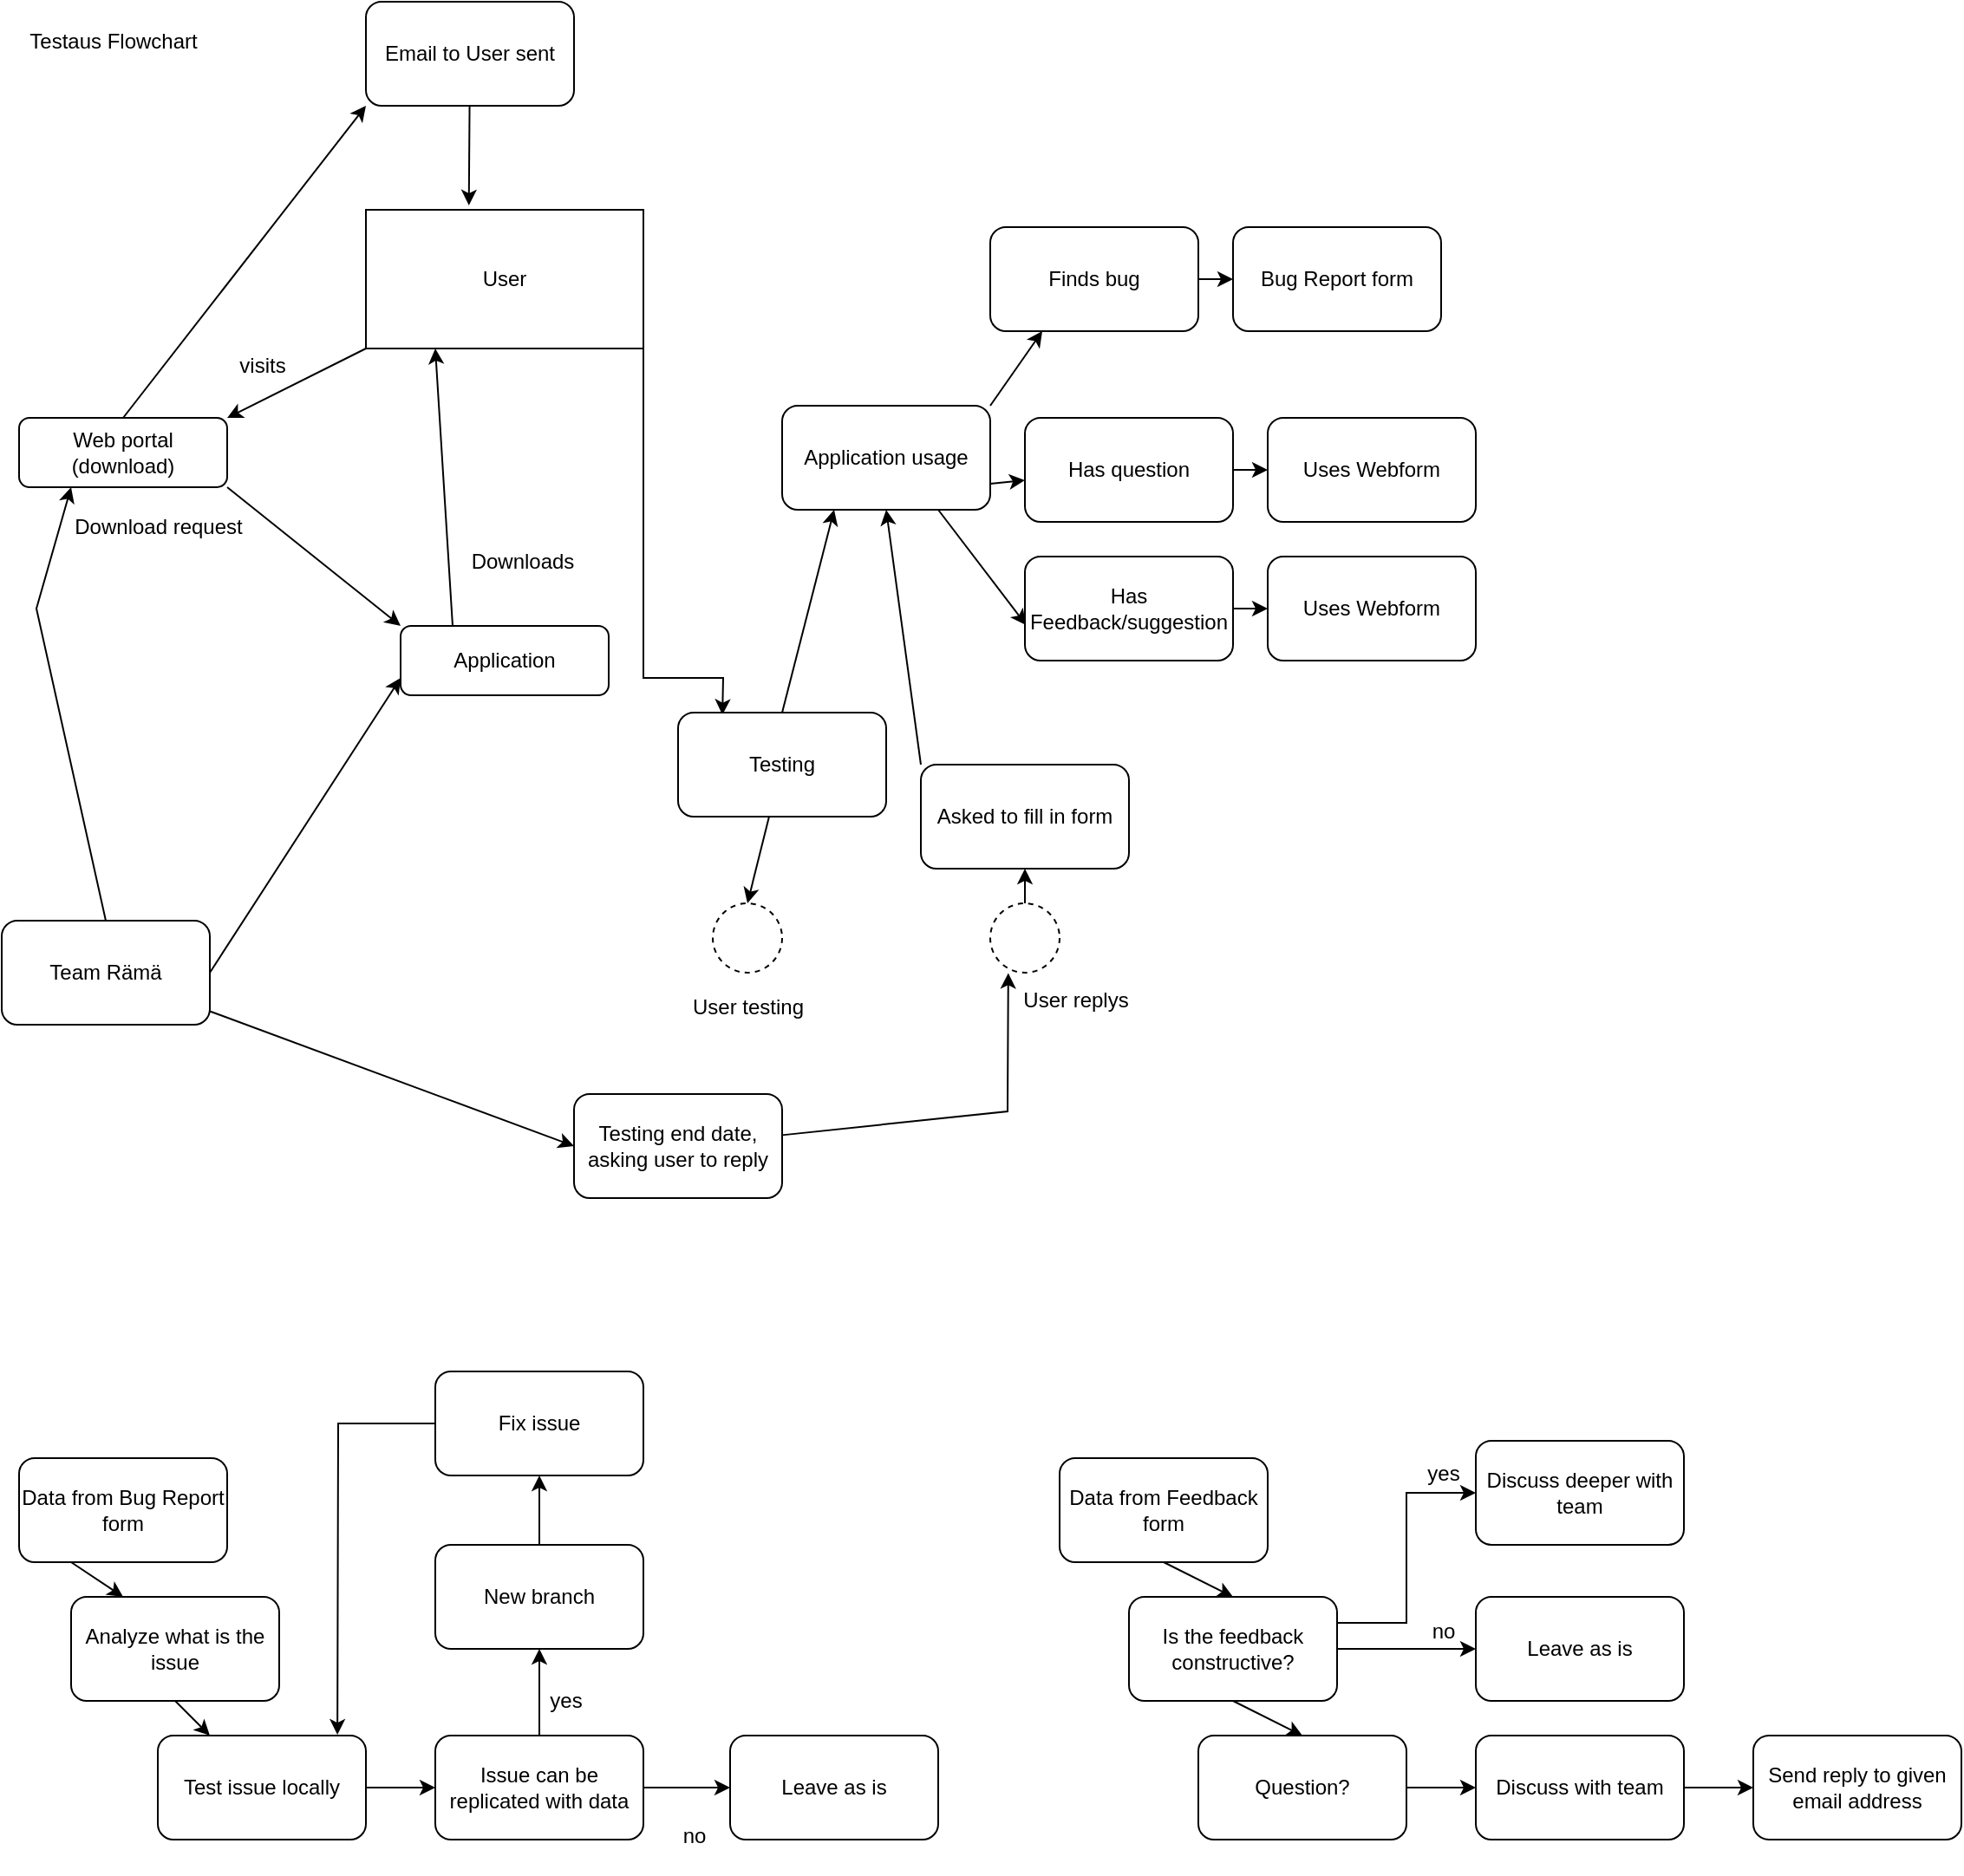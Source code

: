 <mxfile version="13.0.8" type="device"><diagram id="4g7SVG3-14d1g65MTeZN" name="Page-1"><mxGraphModel dx="2946" dy="1546" grid="1" gridSize="10" guides="1" tooltips="1" connect="1" arrows="1" fold="1" page="1" pageScale="1" pageWidth="827" pageHeight="1169" math="0" shadow="0"><root><mxCell id="0"/><mxCell id="1" parent="0"/><mxCell id="Zy0oKWZw2TCC5zGryhYv-18" style="edgeStyle=none;rounded=0;orthogonalLoop=1;jettySize=auto;html=1;exitX=1;exitY=1;exitDx=0;exitDy=0;entryX=0.213;entryY=0.021;entryDx=0;entryDy=0;entryPerimeter=0;" edge="1" parent="1" source="Zy0oKWZw2TCC5zGryhYv-1" target="Zy0oKWZw2TCC5zGryhYv-29"><mxGeometry relative="1" as="geometry"><Array as="points"><mxPoint x="400" y="430"/><mxPoint x="446" y="430"/></Array></mxGeometry></mxCell><mxCell id="Zy0oKWZw2TCC5zGryhYv-1" value="User" style="rounded=0;whiteSpace=wrap;html=1;" vertex="1" parent="1"><mxGeometry x="240" y="160" width="160" height="80" as="geometry"/></mxCell><mxCell id="Zy0oKWZw2TCC5zGryhYv-2" value="Testaus Flowchart" style="text;html=1;align=center;verticalAlign=middle;resizable=0;points=[];autosize=1;" vertex="1" parent="1"><mxGeometry x="34" y="53" width="120" height="20" as="geometry"/></mxCell><mxCell id="Zy0oKWZw2TCC5zGryhYv-7" style="edgeStyle=none;rounded=0;orthogonalLoop=1;jettySize=auto;html=1;exitX=0.25;exitY=0;exitDx=0;exitDy=0;entryX=0.25;entryY=1;entryDx=0;entryDy=0;" edge="1" parent="1" source="Zy0oKWZw2TCC5zGryhYv-3" target="Zy0oKWZw2TCC5zGryhYv-1"><mxGeometry relative="1" as="geometry"/></mxCell><mxCell id="Zy0oKWZw2TCC5zGryhYv-3" value="&lt;div&gt;Application&lt;/div&gt;" style="rounded=1;whiteSpace=wrap;html=1;" vertex="1" parent="1"><mxGeometry x="260" y="400" width="120" height="40" as="geometry"/></mxCell><mxCell id="Zy0oKWZw2TCC5zGryhYv-6" style="rounded=0;orthogonalLoop=1;jettySize=auto;html=1;exitX=1;exitY=1;exitDx=0;exitDy=0;entryX=0;entryY=0;entryDx=0;entryDy=0;" edge="1" parent="1" source="Zy0oKWZw2TCC5zGryhYv-4" target="Zy0oKWZw2TCC5zGryhYv-3"><mxGeometry relative="1" as="geometry"/></mxCell><mxCell id="Zy0oKWZw2TCC5zGryhYv-48" style="edgeStyle=none;rounded=0;orthogonalLoop=1;jettySize=auto;html=1;exitX=0.5;exitY=0;exitDx=0;exitDy=0;entryX=0;entryY=1;entryDx=0;entryDy=0;" edge="1" parent="1" source="Zy0oKWZw2TCC5zGryhYv-4" target="Zy0oKWZw2TCC5zGryhYv-46"><mxGeometry relative="1" as="geometry"/></mxCell><mxCell id="Zy0oKWZw2TCC5zGryhYv-4" value="&lt;div&gt;Web portal (download)&lt;br&gt;&lt;/div&gt;" style="rounded=1;whiteSpace=wrap;html=1;" vertex="1" parent="1"><mxGeometry x="40" y="280" width="120" height="40" as="geometry"/></mxCell><mxCell id="Zy0oKWZw2TCC5zGryhYv-5" value="" style="endArrow=classic;html=1;exitX=0;exitY=1;exitDx=0;exitDy=0;entryX=1;entryY=0;entryDx=0;entryDy=0;" edge="1" parent="1" source="Zy0oKWZw2TCC5zGryhYv-1" target="Zy0oKWZw2TCC5zGryhYv-4"><mxGeometry width="50" height="50" relative="1" as="geometry"><mxPoint x="140" y="270" as="sourcePoint"/><mxPoint x="190" y="220" as="targetPoint"/></mxGeometry></mxCell><mxCell id="Zy0oKWZw2TCC5zGryhYv-8" value="visits" style="text;html=1;align=center;verticalAlign=middle;resizable=0;points=[];autosize=1;" vertex="1" parent="1"><mxGeometry x="160" y="240" width="40" height="20" as="geometry"/></mxCell><mxCell id="Zy0oKWZw2TCC5zGryhYv-9" value="Download request" style="text;html=1;align=center;verticalAlign=middle;resizable=0;points=[];autosize=1;" vertex="1" parent="1"><mxGeometry x="60" y="333" width="120" height="20" as="geometry"/></mxCell><mxCell id="Zy0oKWZw2TCC5zGryhYv-10" value="Downloads" style="text;html=1;align=center;verticalAlign=middle;resizable=0;points=[];autosize=1;" vertex="1" parent="1"><mxGeometry x="290" y="353" width="80" height="20" as="geometry"/></mxCell><mxCell id="Zy0oKWZw2TCC5zGryhYv-16" style="edgeStyle=none;rounded=0;orthogonalLoop=1;jettySize=auto;html=1;exitX=1;exitY=0.5;exitDx=0;exitDy=0;entryX=0;entryY=0.5;entryDx=0;entryDy=0;" edge="1" parent="1" source="Zy0oKWZw2TCC5zGryhYv-12" target="Zy0oKWZw2TCC5zGryhYv-15"><mxGeometry relative="1" as="geometry"/></mxCell><mxCell id="Zy0oKWZw2TCC5zGryhYv-12" value="Finds bug" style="rounded=1;whiteSpace=wrap;html=1;" vertex="1" parent="1"><mxGeometry x="600" y="170" width="120" height="60" as="geometry"/></mxCell><mxCell id="Zy0oKWZw2TCC5zGryhYv-15" value="Bug Report form" style="rounded=1;whiteSpace=wrap;html=1;" vertex="1" parent="1"><mxGeometry x="740" y="170" width="120" height="60" as="geometry"/></mxCell><mxCell id="Zy0oKWZw2TCC5zGryhYv-19" style="edgeStyle=none;rounded=0;orthogonalLoop=1;jettySize=auto;html=1;exitX=1;exitY=0;exitDx=0;exitDy=0;entryX=0.25;entryY=1;entryDx=0;entryDy=0;" edge="1" parent="1" source="Zy0oKWZw2TCC5zGryhYv-17" target="Zy0oKWZw2TCC5zGryhYv-12"><mxGeometry relative="1" as="geometry"/></mxCell><mxCell id="Zy0oKWZw2TCC5zGryhYv-23" style="edgeStyle=none;rounded=0;orthogonalLoop=1;jettySize=auto;html=1;exitX=1;exitY=0.75;exitDx=0;exitDy=0;" edge="1" parent="1" source="Zy0oKWZw2TCC5zGryhYv-17" target="Zy0oKWZw2TCC5zGryhYv-20"><mxGeometry relative="1" as="geometry"/></mxCell><mxCell id="Zy0oKWZw2TCC5zGryhYv-27" style="edgeStyle=none;rounded=0;orthogonalLoop=1;jettySize=auto;html=1;exitX=0.75;exitY=1;exitDx=0;exitDy=0;entryX=0.006;entryY=0.659;entryDx=0;entryDy=0;entryPerimeter=0;" edge="1" parent="1" source="Zy0oKWZw2TCC5zGryhYv-17" target="Zy0oKWZw2TCC5zGryhYv-24"><mxGeometry relative="1" as="geometry"/></mxCell><mxCell id="Zy0oKWZw2TCC5zGryhYv-17" value="Application usage" style="rounded=1;whiteSpace=wrap;html=1;" vertex="1" parent="1"><mxGeometry x="480" y="273" width="120" height="60" as="geometry"/></mxCell><mxCell id="Zy0oKWZw2TCC5zGryhYv-22" style="edgeStyle=none;rounded=0;orthogonalLoop=1;jettySize=auto;html=1;exitX=1;exitY=0.5;exitDx=0;exitDy=0;entryX=0;entryY=0.5;entryDx=0;entryDy=0;" edge="1" parent="1" source="Zy0oKWZw2TCC5zGryhYv-20" target="Zy0oKWZw2TCC5zGryhYv-21"><mxGeometry relative="1" as="geometry"/></mxCell><mxCell id="Zy0oKWZw2TCC5zGryhYv-20" value="Has question " style="rounded=1;whiteSpace=wrap;html=1;" vertex="1" parent="1"><mxGeometry x="620" y="280" width="120" height="60" as="geometry"/></mxCell><mxCell id="Zy0oKWZw2TCC5zGryhYv-21" value="Uses Webform" style="rounded=1;whiteSpace=wrap;html=1;" vertex="1" parent="1"><mxGeometry x="760" y="280" width="120" height="60" as="geometry"/></mxCell><mxCell id="Zy0oKWZw2TCC5zGryhYv-26" style="edgeStyle=none;rounded=0;orthogonalLoop=1;jettySize=auto;html=1;exitX=1;exitY=0.5;exitDx=0;exitDy=0;" edge="1" parent="1" source="Zy0oKWZw2TCC5zGryhYv-24" target="Zy0oKWZw2TCC5zGryhYv-25"><mxGeometry relative="1" as="geometry"/></mxCell><mxCell id="Zy0oKWZw2TCC5zGryhYv-24" value="Has Feedback/suggestion" style="rounded=1;whiteSpace=wrap;html=1;" vertex="1" parent="1"><mxGeometry x="620" y="360" width="120" height="60" as="geometry"/></mxCell><mxCell id="Zy0oKWZw2TCC5zGryhYv-25" value="Uses Webform" style="rounded=1;whiteSpace=wrap;html=1;" vertex="1" parent="1"><mxGeometry x="760" y="360" width="120" height="60" as="geometry"/></mxCell><mxCell id="Zy0oKWZw2TCC5zGryhYv-34" style="edgeStyle=none;rounded=0;orthogonalLoop=1;jettySize=auto;html=1;entryX=0.5;entryY=0;entryDx=0;entryDy=0;" edge="1" parent="1" source="Zy0oKWZw2TCC5zGryhYv-29" target="Zy0oKWZw2TCC5zGryhYv-31"><mxGeometry relative="1" as="geometry"/></mxCell><mxCell id="Zy0oKWZw2TCC5zGryhYv-43" style="edgeStyle=none;rounded=0;orthogonalLoop=1;jettySize=auto;html=1;exitX=0.5;exitY=0;exitDx=0;exitDy=0;entryX=0.25;entryY=1;entryDx=0;entryDy=0;" edge="1" parent="1" source="Zy0oKWZw2TCC5zGryhYv-29" target="Zy0oKWZw2TCC5zGryhYv-17"><mxGeometry relative="1" as="geometry"/></mxCell><mxCell id="Zy0oKWZw2TCC5zGryhYv-29" value="&lt;div&gt;Testing &lt;br&gt;&lt;/div&gt;" style="rounded=1;whiteSpace=wrap;html=1;" vertex="1" parent="1"><mxGeometry x="420" y="450" width="120" height="60" as="geometry"/></mxCell><mxCell id="Zy0oKWZw2TCC5zGryhYv-31" value="" style="ellipse;whiteSpace=wrap;html=1;aspect=fixed;dashed=1;" vertex="1" parent="1"><mxGeometry x="440" y="560" width="40" height="40" as="geometry"/></mxCell><mxCell id="Zy0oKWZw2TCC5zGryhYv-32" value="User testing" style="text;html=1;align=center;verticalAlign=middle;resizable=0;points=[];autosize=1;" vertex="1" parent="1"><mxGeometry x="420" y="610" width="80" height="20" as="geometry"/></mxCell><mxCell id="Zy0oKWZw2TCC5zGryhYv-35" style="edgeStyle=none;rounded=0;orthogonalLoop=1;jettySize=auto;html=1;exitX=0.5;exitY=0;exitDx=0;exitDy=0;entryX=0.25;entryY=1;entryDx=0;entryDy=0;" edge="1" parent="1" source="Zy0oKWZw2TCC5zGryhYv-33" target="Zy0oKWZw2TCC5zGryhYv-4"><mxGeometry relative="1" as="geometry"><Array as="points"><mxPoint x="50" y="390"/></Array></mxGeometry></mxCell><mxCell id="Zy0oKWZw2TCC5zGryhYv-36" style="edgeStyle=none;rounded=0;orthogonalLoop=1;jettySize=auto;html=1;exitX=1;exitY=0.5;exitDx=0;exitDy=0;entryX=0;entryY=0.75;entryDx=0;entryDy=0;" edge="1" parent="1" source="Zy0oKWZw2TCC5zGryhYv-33" target="Zy0oKWZw2TCC5zGryhYv-3"><mxGeometry relative="1" as="geometry"/></mxCell><mxCell id="Zy0oKWZw2TCC5zGryhYv-38" style="edgeStyle=none;rounded=0;orthogonalLoop=1;jettySize=auto;html=1;" edge="1" parent="1" source="Zy0oKWZw2TCC5zGryhYv-33"><mxGeometry relative="1" as="geometry"><mxPoint x="360.0" y="700" as="targetPoint"/></mxGeometry></mxCell><mxCell id="Zy0oKWZw2TCC5zGryhYv-33" value="Team Rämä" style="rounded=1;whiteSpace=wrap;html=1;" vertex="1" parent="1"><mxGeometry x="30" y="570" width="120" height="60" as="geometry"/></mxCell><mxCell id="Zy0oKWZw2TCC5zGryhYv-44" style="edgeStyle=none;rounded=0;orthogonalLoop=1;jettySize=auto;html=1;exitX=0.5;exitY=0;exitDx=0;exitDy=0;entryX=0.5;entryY=1;entryDx=0;entryDy=0;" edge="1" parent="1" source="Zy0oKWZw2TCC5zGryhYv-37" target="Zy0oKWZw2TCC5zGryhYv-42"><mxGeometry relative="1" as="geometry"/></mxCell><mxCell id="Zy0oKWZw2TCC5zGryhYv-37" value="" style="ellipse;whiteSpace=wrap;html=1;aspect=fixed;dashed=1;" vertex="1" parent="1"><mxGeometry x="600" y="560" width="40" height="40" as="geometry"/></mxCell><mxCell id="Zy0oKWZw2TCC5zGryhYv-40" style="edgeStyle=none;rounded=0;orthogonalLoop=1;jettySize=auto;html=1;entryX=0.26;entryY=1.005;entryDx=0;entryDy=0;entryPerimeter=0;" edge="1" parent="1" source="Zy0oKWZw2TCC5zGryhYv-39" target="Zy0oKWZw2TCC5zGryhYv-37"><mxGeometry relative="1" as="geometry"><Array as="points"><mxPoint x="610" y="680"/></Array></mxGeometry></mxCell><mxCell id="Zy0oKWZw2TCC5zGryhYv-39" value="Testing end date, asking user to reply " style="rounded=1;whiteSpace=wrap;html=1;" vertex="1" parent="1"><mxGeometry x="360" y="670" width="120" height="60" as="geometry"/></mxCell><mxCell id="Zy0oKWZw2TCC5zGryhYv-41" value="User replys" style="text;html=1;align=center;verticalAlign=middle;resizable=0;points=[];autosize=1;" vertex="1" parent="1"><mxGeometry x="609" y="606" width="80" height="20" as="geometry"/></mxCell><mxCell id="Zy0oKWZw2TCC5zGryhYv-45" style="edgeStyle=none;rounded=0;orthogonalLoop=1;jettySize=auto;html=1;exitX=0;exitY=0;exitDx=0;exitDy=0;entryX=0.5;entryY=1;entryDx=0;entryDy=0;" edge="1" parent="1" source="Zy0oKWZw2TCC5zGryhYv-42" target="Zy0oKWZw2TCC5zGryhYv-17"><mxGeometry relative="1" as="geometry"/></mxCell><mxCell id="Zy0oKWZw2TCC5zGryhYv-42" value="Asked to fill in form" style="rounded=1;whiteSpace=wrap;html=1;" vertex="1" parent="1"><mxGeometry x="560" y="480" width="120" height="60" as="geometry"/></mxCell><mxCell id="Zy0oKWZw2TCC5zGryhYv-47" style="edgeStyle=none;rounded=0;orthogonalLoop=1;jettySize=auto;html=1;entryX=0.371;entryY=-0.032;entryDx=0;entryDy=0;entryPerimeter=0;" edge="1" parent="1" source="Zy0oKWZw2TCC5zGryhYv-46" target="Zy0oKWZw2TCC5zGryhYv-1"><mxGeometry relative="1" as="geometry"/></mxCell><mxCell id="Zy0oKWZw2TCC5zGryhYv-46" value="Email to User sent" style="rounded=1;whiteSpace=wrap;html=1;" vertex="1" parent="1"><mxGeometry x="240" y="40" width="120" height="60" as="geometry"/></mxCell><mxCell id="Zy0oKWZw2TCC5zGryhYv-64" style="edgeStyle=none;rounded=0;orthogonalLoop=1;jettySize=auto;html=1;exitX=0.25;exitY=1;exitDx=0;exitDy=0;entryX=0.25;entryY=0;entryDx=0;entryDy=0;" edge="1" parent="1" source="Zy0oKWZw2TCC5zGryhYv-49" target="Zy0oKWZw2TCC5zGryhYv-50"><mxGeometry relative="1" as="geometry"/></mxCell><mxCell id="Zy0oKWZw2TCC5zGryhYv-49" value="Data from Bug Report form" style="rounded=1;whiteSpace=wrap;html=1;" vertex="1" parent="1"><mxGeometry x="40" y="880" width="120" height="60" as="geometry"/></mxCell><mxCell id="Zy0oKWZw2TCC5zGryhYv-63" style="edgeStyle=none;rounded=0;orthogonalLoop=1;jettySize=auto;html=1;exitX=0.5;exitY=1;exitDx=0;exitDy=0;" edge="1" parent="1" source="Zy0oKWZw2TCC5zGryhYv-50" target="Zy0oKWZw2TCC5zGryhYv-51"><mxGeometry relative="1" as="geometry"/></mxCell><mxCell id="Zy0oKWZw2TCC5zGryhYv-50" value="Analyze what is the issue" style="rounded=1;whiteSpace=wrap;html=1;" vertex="1" parent="1"><mxGeometry x="70" y="960" width="120" height="60" as="geometry"/></mxCell><mxCell id="Zy0oKWZw2TCC5zGryhYv-62" style="edgeStyle=none;rounded=0;orthogonalLoop=1;jettySize=auto;html=1;entryX=0;entryY=0.5;entryDx=0;entryDy=0;" edge="1" parent="1" source="Zy0oKWZw2TCC5zGryhYv-51" target="Zy0oKWZw2TCC5zGryhYv-52"><mxGeometry relative="1" as="geometry"/></mxCell><mxCell id="Zy0oKWZw2TCC5zGryhYv-51" value="Test issue locally" style="rounded=1;whiteSpace=wrap;html=1;" vertex="1" parent="1"><mxGeometry x="120" y="1040" width="120" height="60" as="geometry"/></mxCell><mxCell id="Zy0oKWZw2TCC5zGryhYv-56" style="edgeStyle=none;rounded=0;orthogonalLoop=1;jettySize=auto;html=1;exitX=0.5;exitY=0;exitDx=0;exitDy=0;entryX=0.5;entryY=1;entryDx=0;entryDy=0;" edge="1" parent="1" source="Zy0oKWZw2TCC5zGryhYv-52" target="Zy0oKWZw2TCC5zGryhYv-53"><mxGeometry relative="1" as="geometry"/></mxCell><mxCell id="Zy0oKWZw2TCC5zGryhYv-59" style="edgeStyle=none;rounded=0;orthogonalLoop=1;jettySize=auto;html=1;entryX=0;entryY=0.5;entryDx=0;entryDy=0;" edge="1" parent="1" source="Zy0oKWZw2TCC5zGryhYv-52" target="Zy0oKWZw2TCC5zGryhYv-54"><mxGeometry relative="1" as="geometry"/></mxCell><mxCell id="Zy0oKWZw2TCC5zGryhYv-52" value="Issue can be replicated with data" style="rounded=1;whiteSpace=wrap;html=1;" vertex="1" parent="1"><mxGeometry x="280" y="1040" width="120" height="60" as="geometry"/></mxCell><mxCell id="Zy0oKWZw2TCC5zGryhYv-60" style="edgeStyle=none;rounded=0;orthogonalLoop=1;jettySize=auto;html=1;exitX=0.5;exitY=0;exitDx=0;exitDy=0;entryX=0.5;entryY=1;entryDx=0;entryDy=0;" edge="1" parent="1" source="Zy0oKWZw2TCC5zGryhYv-53" target="Zy0oKWZw2TCC5zGryhYv-55"><mxGeometry relative="1" as="geometry"/></mxCell><mxCell id="Zy0oKWZw2TCC5zGryhYv-53" value="New branch" style="rounded=1;whiteSpace=wrap;html=1;" vertex="1" parent="1"><mxGeometry x="280" y="930" width="120" height="60" as="geometry"/></mxCell><mxCell id="Zy0oKWZw2TCC5zGryhYv-54" value="Leave as is" style="rounded=1;whiteSpace=wrap;html=1;" vertex="1" parent="1"><mxGeometry x="450" y="1040" width="120" height="60" as="geometry"/></mxCell><mxCell id="Zy0oKWZw2TCC5zGryhYv-61" style="edgeStyle=none;rounded=0;orthogonalLoop=1;jettySize=auto;html=1;exitX=0;exitY=0.5;exitDx=0;exitDy=0;entryX=0.863;entryY=-0.008;entryDx=0;entryDy=0;entryPerimeter=0;" edge="1" parent="1" source="Zy0oKWZw2TCC5zGryhYv-55" target="Zy0oKWZw2TCC5zGryhYv-51"><mxGeometry relative="1" as="geometry"><Array as="points"><mxPoint x="224" y="860"/></Array></mxGeometry></mxCell><mxCell id="Zy0oKWZw2TCC5zGryhYv-55" value="Fix issue" style="rounded=1;whiteSpace=wrap;html=1;" vertex="1" parent="1"><mxGeometry x="280" y="830" width="120" height="60" as="geometry"/></mxCell><mxCell id="Zy0oKWZw2TCC5zGryhYv-57" value="yes" style="text;html=1;align=center;verticalAlign=middle;resizable=0;points=[];autosize=1;" vertex="1" parent="1"><mxGeometry x="340" y="1010" width="30" height="20" as="geometry"/></mxCell><mxCell id="Zy0oKWZw2TCC5zGryhYv-58" value="&lt;div&gt;no&lt;/div&gt;&lt;div&gt;&lt;br&gt;&lt;/div&gt;" style="text;html=1;align=center;verticalAlign=middle;resizable=0;points=[];autosize=1;" vertex="1" parent="1"><mxGeometry x="414" y="1090" width="30" height="30" as="geometry"/></mxCell><mxCell id="Zy0oKWZw2TCC5zGryhYv-76" style="edgeStyle=none;rounded=0;orthogonalLoop=1;jettySize=auto;html=1;exitX=0.5;exitY=1;exitDx=0;exitDy=0;entryX=0.5;entryY=0;entryDx=0;entryDy=0;" edge="1" parent="1" source="Zy0oKWZw2TCC5zGryhYv-65" target="Zy0oKWZw2TCC5zGryhYv-66"><mxGeometry relative="1" as="geometry"/></mxCell><mxCell id="Zy0oKWZw2TCC5zGryhYv-65" value="Data from Feedback form" style="rounded=1;whiteSpace=wrap;html=1;" vertex="1" parent="1"><mxGeometry x="640" y="880" width="120" height="60" as="geometry"/></mxCell><mxCell id="Zy0oKWZw2TCC5zGryhYv-70" style="edgeStyle=none;rounded=0;orthogonalLoop=1;jettySize=auto;html=1;entryX=0;entryY=0.5;entryDx=0;entryDy=0;" edge="1" parent="1" source="Zy0oKWZw2TCC5zGryhYv-66" target="Zy0oKWZw2TCC5zGryhYv-69"><mxGeometry relative="1" as="geometry"/></mxCell><mxCell id="Zy0oKWZw2TCC5zGryhYv-71" style="edgeStyle=none;rounded=0;orthogonalLoop=1;jettySize=auto;html=1;exitX=1;exitY=0.25;exitDx=0;exitDy=0;entryX=0;entryY=0.5;entryDx=0;entryDy=0;" edge="1" parent="1" source="Zy0oKWZw2TCC5zGryhYv-66" target="Zy0oKWZw2TCC5zGryhYv-67"><mxGeometry relative="1" as="geometry"><Array as="points"><mxPoint x="840" y="975"/><mxPoint x="840" y="900"/></Array></mxGeometry></mxCell><mxCell id="Zy0oKWZw2TCC5zGryhYv-77" style="edgeStyle=none;rounded=0;orthogonalLoop=1;jettySize=auto;html=1;exitX=0.5;exitY=1;exitDx=0;exitDy=0;entryX=0.5;entryY=0;entryDx=0;entryDy=0;" edge="1" parent="1" source="Zy0oKWZw2TCC5zGryhYv-66" target="Zy0oKWZw2TCC5zGryhYv-68"><mxGeometry relative="1" as="geometry"/></mxCell><mxCell id="Zy0oKWZw2TCC5zGryhYv-66" value="Is the feedback constructive? " style="rounded=1;whiteSpace=wrap;html=1;" vertex="1" parent="1"><mxGeometry x="680" y="960" width="120" height="60" as="geometry"/></mxCell><mxCell id="Zy0oKWZw2TCC5zGryhYv-67" value="Discuss deeper with team" style="rounded=1;whiteSpace=wrap;html=1;" vertex="1" parent="1"><mxGeometry x="880" y="870" width="120" height="60" as="geometry"/></mxCell><mxCell id="Zy0oKWZw2TCC5zGryhYv-78" style="edgeStyle=none;rounded=0;orthogonalLoop=1;jettySize=auto;html=1;exitX=1;exitY=0.5;exitDx=0;exitDy=0;entryX=0;entryY=0.5;entryDx=0;entryDy=0;" edge="1" parent="1" source="Zy0oKWZw2TCC5zGryhYv-68" target="Zy0oKWZw2TCC5zGryhYv-74"><mxGeometry relative="1" as="geometry"/></mxCell><mxCell id="Zy0oKWZw2TCC5zGryhYv-68" value="Question?" style="rounded=1;whiteSpace=wrap;html=1;" vertex="1" parent="1"><mxGeometry x="720" y="1040" width="120" height="60" as="geometry"/></mxCell><mxCell id="Zy0oKWZw2TCC5zGryhYv-69" value="Leave as is" style="rounded=1;whiteSpace=wrap;html=1;" vertex="1" parent="1"><mxGeometry x="880" y="960" width="120" height="60" as="geometry"/></mxCell><mxCell id="Zy0oKWZw2TCC5zGryhYv-72" value="no" style="text;html=1;align=center;verticalAlign=middle;resizable=0;points=[];autosize=1;" vertex="1" parent="1"><mxGeometry x="846" y="970" width="30" height="20" as="geometry"/></mxCell><mxCell id="Zy0oKWZw2TCC5zGryhYv-73" value="yes" style="text;html=1;align=center;verticalAlign=middle;resizable=0;points=[];autosize=1;" vertex="1" parent="1"><mxGeometry x="846" y="879" width="30" height="20" as="geometry"/></mxCell><mxCell id="Zy0oKWZw2TCC5zGryhYv-79" style="edgeStyle=none;rounded=0;orthogonalLoop=1;jettySize=auto;html=1;exitX=1;exitY=0.5;exitDx=0;exitDy=0;" edge="1" parent="1" source="Zy0oKWZw2TCC5zGryhYv-74" target="Zy0oKWZw2TCC5zGryhYv-75"><mxGeometry relative="1" as="geometry"/></mxCell><mxCell id="Zy0oKWZw2TCC5zGryhYv-74" value="Discuss with team" style="rounded=1;whiteSpace=wrap;html=1;" vertex="1" parent="1"><mxGeometry x="880" y="1040" width="120" height="60" as="geometry"/></mxCell><mxCell id="Zy0oKWZw2TCC5zGryhYv-75" value="Send reply to given email address" style="rounded=1;whiteSpace=wrap;html=1;" vertex="1" parent="1"><mxGeometry x="1040" y="1040" width="120" height="60" as="geometry"/></mxCell></root></mxGraphModel></diagram></mxfile>